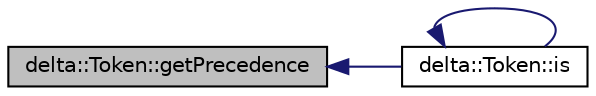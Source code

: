 digraph "delta::Token::getPrecedence"
{
  edge [fontname="Helvetica",fontsize="10",labelfontname="Helvetica",labelfontsize="10"];
  node [fontname="Helvetica",fontsize="10",shape=record];
  rankdir="LR";
  Node12 [label="delta::Token::getPrecedence",height=0.2,width=0.4,color="black", fillcolor="grey75", style="filled", fontcolor="black"];
  Node12 -> Node13 [dir="back",color="midnightblue",fontsize="10",style="solid",fontname="Helvetica"];
  Node13 [label="delta::Token::is",height=0.2,width=0.4,color="black", fillcolor="white", style="filled",URL="$structdelta_1_1_token.html#ada52d2e13d06ef1036a3c5b409617a32"];
  Node13 -> Node13 [dir="back",color="midnightblue",fontsize="10",style="solid",fontname="Helvetica"];
}
